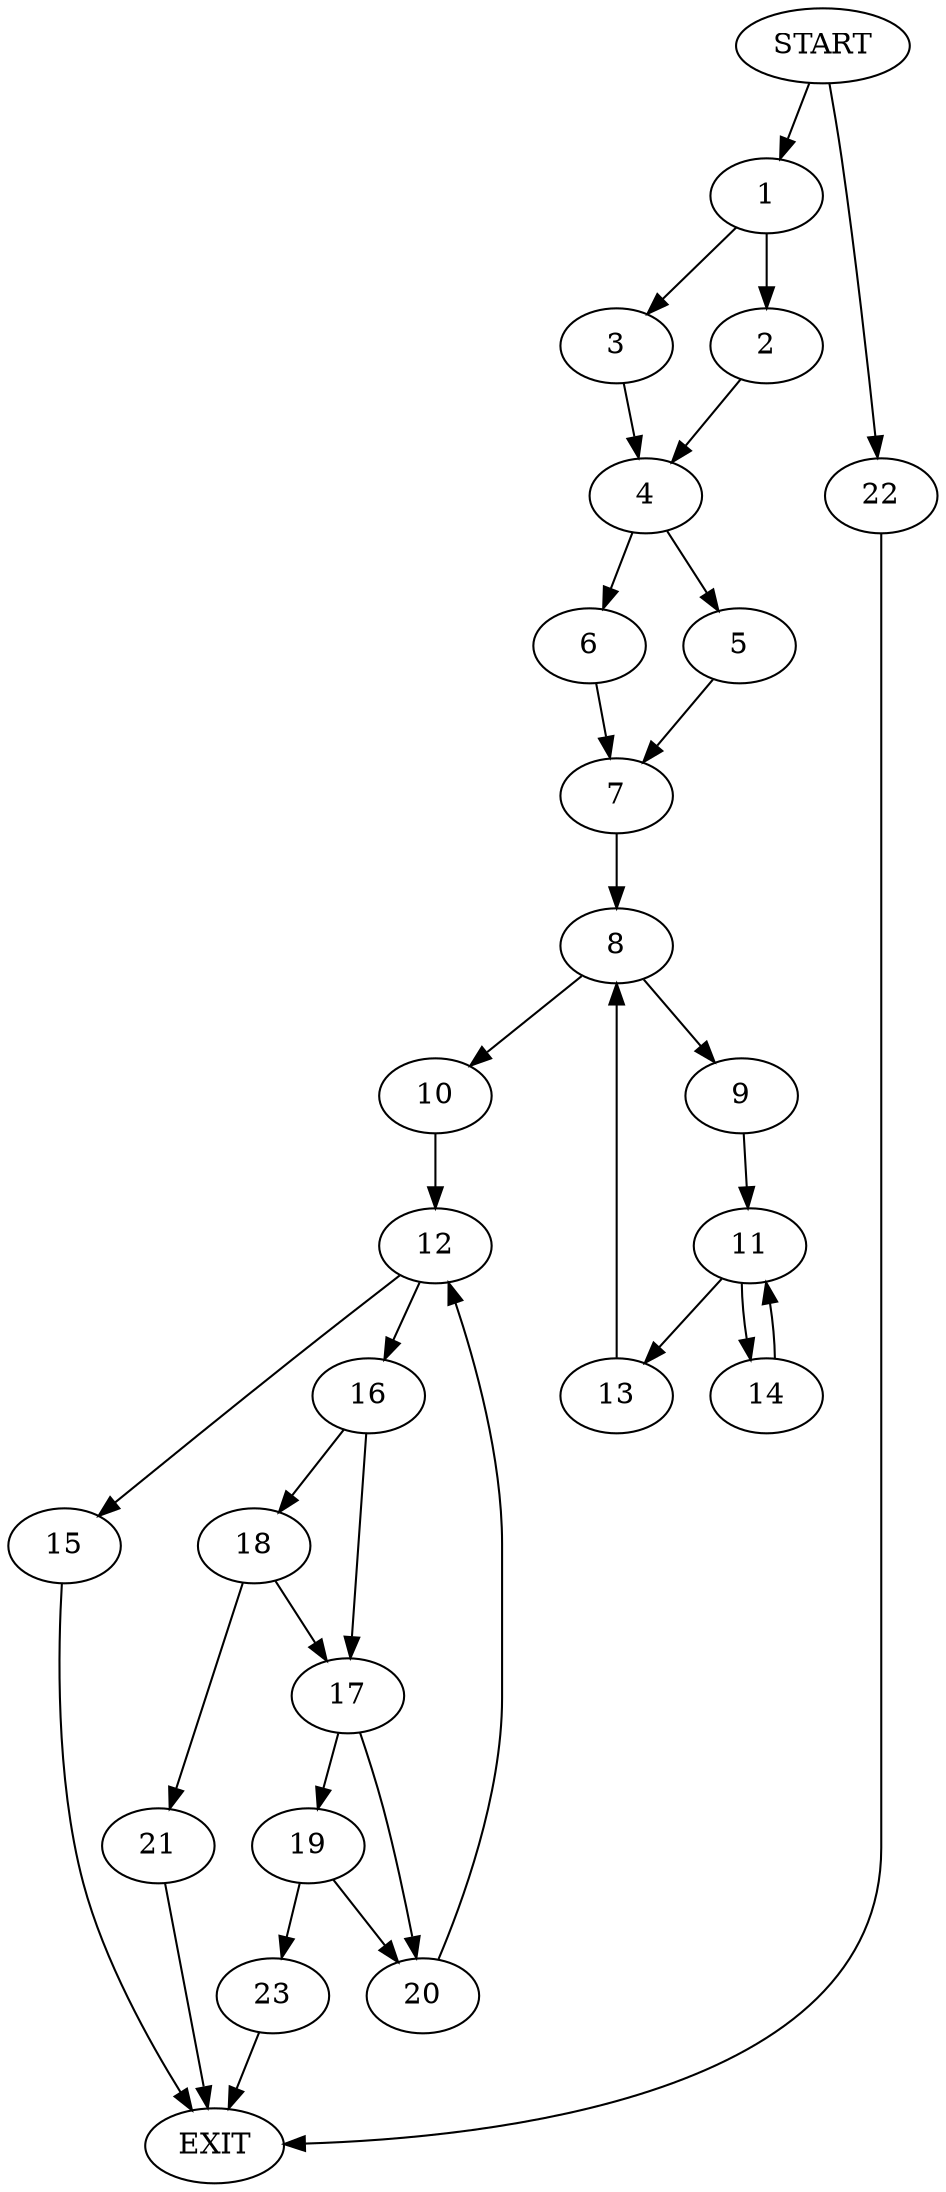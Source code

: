 digraph {
0 [label="START"]
24 [label="EXIT"]
0 -> 1
1 -> 2
1 -> 3
2 -> 4
3 -> 4
4 -> 5
4 -> 6
5 -> 7
6 -> 7
7 -> 8
8 -> 9
8 -> 10
9 -> 11
10 -> 12
11 -> 13
11 -> 14
14 -> 11
13 -> 8
12 -> 15
12 -> 16
15 -> 24
16 -> 17
16 -> 18
17 -> 19
17 -> 20
18 -> 17
18 -> 21
0 -> 22
22 -> 24
21 -> 24
20 -> 12
19 -> 23
19 -> 20
23 -> 24
}
